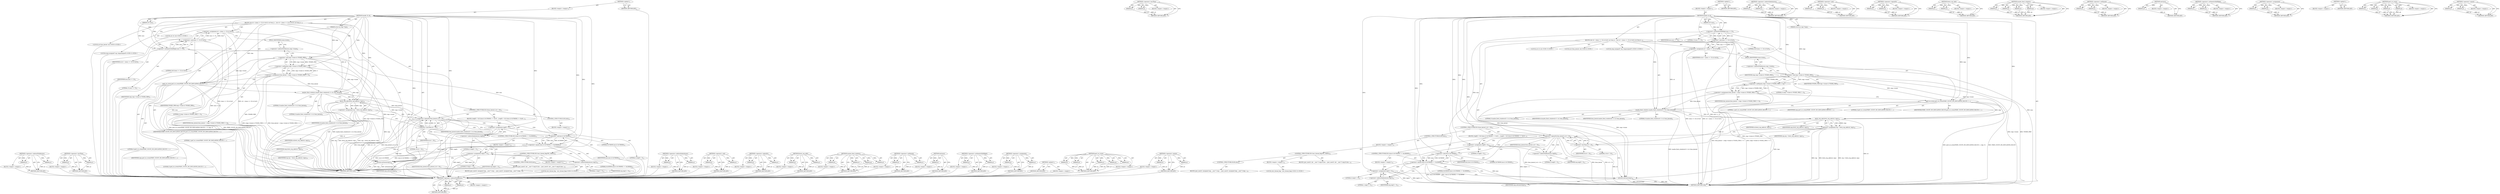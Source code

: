 digraph "&lt;operator&gt;.equals" {
vulnerable_126 [label=<(METHOD,&lt;operator&gt;.indirectFieldAccess)>];
vulnerable_127 [label=<(PARAM,p1)>];
vulnerable_128 [label=<(PARAM,p2)>];
vulnerable_129 [label=<(BLOCK,&lt;empty&gt;,&lt;empty&gt;)>];
vulnerable_130 [label=<(METHOD_RETURN,ANY)>];
vulnerable_156 [label=<(METHOD,&lt;operator&gt;.lessThan)>];
vulnerable_157 [label=<(PARAM,p1)>];
vulnerable_158 [label=<(PARAM,p2)>];
vulnerable_159 [label=<(BLOCK,&lt;empty&gt;,&lt;empty&gt;)>];
vulnerable_160 [label=<(METHOD_RETURN,ANY)>];
vulnerable_6 [label=<(METHOD,&lt;global&gt;)<SUB>1</SUB>>];
vulnerable_7 [label=<(BLOCK,&lt;empty&gt;,&lt;empty&gt;)<SUB>1</SUB>>];
vulnerable_8 [label=<(METHOD,handle_ld_nf)<SUB>1</SUB>>];
vulnerable_9 [label=<(PARAM,u32 insn)<SUB>1</SUB>>];
vulnerable_10 [label=<(PARAM,struct pt_regs *regs)<SUB>1</SUB>>];
vulnerable_11 [label=<(BLOCK,{
	int rd = ((insn &gt;&gt; 25) &amp; 0x1f);
 	int from_k...,{
	int rd = ((insn &gt;&gt; 25) &amp; 0x1f);
 	int from_k...)<SUB>2</SUB>>];
vulnerable_12 [label="<(LOCAL,int rd: int)<SUB>3</SUB>>"];
vulnerable_13 [label=<(&lt;operator&gt;.assignment,rd = ((insn &gt;&gt; 25) &amp; 0x1f))<SUB>3</SUB>>];
vulnerable_14 [label=<(IDENTIFIER,rd,rd = ((insn &gt;&gt; 25) &amp; 0x1f))<SUB>3</SUB>>];
vulnerable_15 [label=<(&lt;operator&gt;.and,(insn &gt;&gt; 25) &amp; 0x1f)<SUB>3</SUB>>];
vulnerable_16 [label=<(&lt;operator&gt;.arithmeticShiftRight,insn &gt;&gt; 25)<SUB>3</SUB>>];
vulnerable_17 [label=<(IDENTIFIER,insn,insn &gt;&gt; 25)<SUB>3</SUB>>];
vulnerable_18 [label=<(LITERAL,25,insn &gt;&gt; 25)<SUB>3</SUB>>];
vulnerable_19 [label=<(LITERAL,0x1f,(insn &gt;&gt; 25) &amp; 0x1f)<SUB>3</SUB>>];
vulnerable_20 [label="<(LOCAL,int from_kernel: int)<SUB>4</SUB>>"];
vulnerable_21 [label=<(&lt;operator&gt;.assignment,from_kernel = (regs-&gt;tstate &amp; TSTATE_PRIV) != 0)<SUB>4</SUB>>];
vulnerable_22 [label=<(IDENTIFIER,from_kernel,from_kernel = (regs-&gt;tstate &amp; TSTATE_PRIV) != 0)<SUB>4</SUB>>];
vulnerable_23 [label=<(&lt;operator&gt;.notEquals,(regs-&gt;tstate &amp; TSTATE_PRIV) != 0)<SUB>4</SUB>>];
vulnerable_24 [label=<(&lt;operator&gt;.and,regs-&gt;tstate &amp; TSTATE_PRIV)<SUB>4</SUB>>];
vulnerable_25 [label=<(&lt;operator&gt;.indirectFieldAccess,regs-&gt;tstate)<SUB>4</SUB>>];
vulnerable_26 [label=<(IDENTIFIER,regs,regs-&gt;tstate &amp; TSTATE_PRIV)<SUB>4</SUB>>];
vulnerable_27 [label=<(FIELD_IDENTIFIER,tstate,tstate)<SUB>4</SUB>>];
vulnerable_28 [label=<(IDENTIFIER,TSTATE_PRIV,regs-&gt;tstate &amp; TSTATE_PRIV)<SUB>4</SUB>>];
vulnerable_29 [label=<(LITERAL,0,(regs-&gt;tstate &amp; TSTATE_PRIV) != 0)<SUB>4</SUB>>];
vulnerable_30 [label="<(LOCAL,long unsigned* reg: longunsigned*)<SUB>5</SUB>>"];
vulnerable_31 [label=<(perf_sw_event,perf_sw_event(PERF_COUNT_SW_EMULATION_FAULTS, 1...)<SUB>7</SUB>>];
vulnerable_32 [label=<(IDENTIFIER,PERF_COUNT_SW_EMULATION_FAULTS,perf_sw_event(PERF_COUNT_SW_EMULATION_FAULTS, 1...)<SUB>7</SUB>>];
vulnerable_33 [label=<(LITERAL,1,perf_sw_event(PERF_COUNT_SW_EMULATION_FAULTS, 1...)<SUB>7</SUB>>];
vulnerable_34 [label=<(LITERAL,0,perf_sw_event(PERF_COUNT_SW_EMULATION_FAULTS, 1...)<SUB>7</SUB>>];
vulnerable_35 [label=<(IDENTIFIER,regs,perf_sw_event(PERF_COUNT_SW_EMULATION_FAULTS, 1...)<SUB>7</SUB>>];
vulnerable_36 [label=<(LITERAL,0,perf_sw_event(PERF_COUNT_SW_EMULATION_FAULTS, 1...)<SUB>7</SUB>>];
vulnerable_37 [label=<(maybe_flush_windows,maybe_flush_windows(0, 0, rd, from_kernel))<SUB>9</SUB>>];
vulnerable_38 [label=<(LITERAL,0,maybe_flush_windows(0, 0, rd, from_kernel))<SUB>9</SUB>>];
vulnerable_39 [label=<(LITERAL,0,maybe_flush_windows(0, 0, rd, from_kernel))<SUB>9</SUB>>];
vulnerable_40 [label=<(IDENTIFIER,rd,maybe_flush_windows(0, 0, rd, from_kernel))<SUB>9</SUB>>];
vulnerable_41 [label=<(IDENTIFIER,from_kernel,maybe_flush_windows(0, 0, rd, from_kernel))<SUB>9</SUB>>];
vulnerable_42 [label=<(&lt;operator&gt;.assignment,reg = fetch_reg_addr(rd, regs))<SUB>10</SUB>>];
vulnerable_43 [label=<(IDENTIFIER,reg,reg = fetch_reg_addr(rd, regs))<SUB>10</SUB>>];
vulnerable_44 [label=<(fetch_reg_addr,fetch_reg_addr(rd, regs))<SUB>10</SUB>>];
vulnerable_45 [label=<(IDENTIFIER,rd,fetch_reg_addr(rd, regs))<SUB>10</SUB>>];
vulnerable_46 [label=<(IDENTIFIER,regs,fetch_reg_addr(rd, regs))<SUB>10</SUB>>];
vulnerable_47 [label=<(CONTROL_STRUCTURE,IF,if (from_kernel || rd &lt; 16))<SUB>11</SUB>>];
vulnerable_48 [label=<(&lt;operator&gt;.logicalOr,from_kernel || rd &lt; 16)<SUB>11</SUB>>];
vulnerable_49 [label=<(IDENTIFIER,from_kernel,from_kernel || rd &lt; 16)<SUB>11</SUB>>];
vulnerable_50 [label=<(&lt;operator&gt;.lessThan,rd &lt; 16)<SUB>11</SUB>>];
vulnerable_51 [label=<(IDENTIFIER,rd,rd &lt; 16)<SUB>11</SUB>>];
vulnerable_52 [label=<(LITERAL,16,rd &lt; 16)<SUB>11</SUB>>];
vulnerable_53 [label=<(BLOCK,{
		reg[0] = 0;
		if ((insn &amp; 0x780000) == 0x18...,{
		reg[0] = 0;
		if ((insn &amp; 0x780000) == 0x18...)<SUB>11</SUB>>];
vulnerable_54 [label=<(&lt;operator&gt;.assignment,reg[0] = 0)<SUB>12</SUB>>];
vulnerable_55 [label=<(&lt;operator&gt;.indirectIndexAccess,reg[0])<SUB>12</SUB>>];
vulnerable_56 [label=<(IDENTIFIER,reg,reg[0] = 0)<SUB>12</SUB>>];
vulnerable_57 [label=<(LITERAL,0,reg[0] = 0)<SUB>12</SUB>>];
vulnerable_58 [label=<(LITERAL,0,reg[0] = 0)<SUB>12</SUB>>];
vulnerable_59 [label=<(CONTROL_STRUCTURE,IF,if ((insn &amp; 0x780000) == 0x180000))<SUB>13</SUB>>];
vulnerable_60 [label=<(&lt;operator&gt;.equals,(insn &amp; 0x780000) == 0x180000)<SUB>13</SUB>>];
vulnerable_61 [label=<(&lt;operator&gt;.and,insn &amp; 0x780000)<SUB>13</SUB>>];
vulnerable_62 [label=<(IDENTIFIER,insn,insn &amp; 0x780000)<SUB>13</SUB>>];
vulnerable_63 [label=<(LITERAL,0x780000,insn &amp; 0x780000)<SUB>13</SUB>>];
vulnerable_64 [label=<(LITERAL,0x180000,(insn &amp; 0x780000) == 0x180000)<SUB>13</SUB>>];
vulnerable_65 [label=<(BLOCK,&lt;empty&gt;,&lt;empty&gt;)<SUB>14</SUB>>];
vulnerable_66 [label=<(&lt;operator&gt;.assignment,reg[1] = 0)<SUB>14</SUB>>];
vulnerable_67 [label=<(&lt;operator&gt;.indirectIndexAccess,reg[1])<SUB>14</SUB>>];
vulnerable_68 [label=<(IDENTIFIER,reg,reg[1] = 0)<SUB>14</SUB>>];
vulnerable_69 [label=<(LITERAL,1,reg[1] = 0)<SUB>14</SUB>>];
vulnerable_70 [label=<(LITERAL,0,reg[1] = 0)<SUB>14</SUB>>];
vulnerable_71 [label=<(CONTROL_STRUCTURE,ELSE,else)<SUB>15</SUB>>];
vulnerable_72 [label=<(BLOCK,&lt;empty&gt;,&lt;empty&gt;)<SUB>15</SUB>>];
vulnerable_73 [label=<(CONTROL_STRUCTURE,IF,if (test_thread_flag(TIF_32BIT)))<SUB>15</SUB>>];
vulnerable_74 [label=<(BLOCK,&lt;empty&gt;,&lt;empty&gt;)<SUB>15</SUB>>];
vulnerable_75 [label="<(LOCAL,test_thread_flag : test_thread_flag)<SUB>15</SUB>>"];
vulnerable_76 [label=<(BLOCK,{
		put_user(0, (int __user *) reg);
		if ((ins...,{
		put_user(0, (int __user *) reg);
		if ((ins...)<SUB>15</SUB>>];
vulnerable_77 [label=<(CONTROL_STRUCTURE,ELSE,else)<SUB>19</SUB>>];
vulnerable_78 [label=<(BLOCK,{
		put_user(0, (unsigned long __user *) reg);
...,{
		put_user(0, (unsigned long __user *) reg);
...)<SUB>19</SUB>>];
vulnerable_79 [label=<(advance,advance(regs))<SUB>24</SUB>>];
vulnerable_80 [label=<(IDENTIFIER,regs,advance(regs))<SUB>24</SUB>>];
vulnerable_81 [label=<(METHOD_RETURN,void)<SUB>1</SUB>>];
vulnerable_83 [label=<(METHOD_RETURN,ANY)<SUB>1</SUB>>];
vulnerable_161 [label=<(METHOD,&lt;operator&gt;.indirectIndexAccess)>];
vulnerable_162 [label=<(PARAM,p1)>];
vulnerable_163 [label=<(PARAM,p2)>];
vulnerable_164 [label=<(BLOCK,&lt;empty&gt;,&lt;empty&gt;)>];
vulnerable_165 [label=<(METHOD_RETURN,ANY)>];
vulnerable_111 [label=<(METHOD,&lt;operator&gt;.and)>];
vulnerable_112 [label=<(PARAM,p1)>];
vulnerable_113 [label=<(PARAM,p2)>];
vulnerable_114 [label=<(BLOCK,&lt;empty&gt;,&lt;empty&gt;)>];
vulnerable_115 [label=<(METHOD_RETURN,ANY)>];
vulnerable_151 [label=<(METHOD,&lt;operator&gt;.logicalOr)>];
vulnerable_152 [label=<(PARAM,p1)>];
vulnerable_153 [label=<(PARAM,p2)>];
vulnerable_154 [label=<(BLOCK,&lt;empty&gt;,&lt;empty&gt;)>];
vulnerable_155 [label=<(METHOD_RETURN,ANY)>];
vulnerable_146 [label=<(METHOD,fetch_reg_addr)>];
vulnerable_147 [label=<(PARAM,p1)>];
vulnerable_148 [label=<(PARAM,p2)>];
vulnerable_149 [label=<(BLOCK,&lt;empty&gt;,&lt;empty&gt;)>];
vulnerable_150 [label=<(METHOD_RETURN,ANY)>];
vulnerable_139 [label=<(METHOD,maybe_flush_windows)>];
vulnerable_140 [label=<(PARAM,p1)>];
vulnerable_141 [label=<(PARAM,p2)>];
vulnerable_142 [label=<(PARAM,p3)>];
vulnerable_143 [label=<(PARAM,p4)>];
vulnerable_144 [label=<(BLOCK,&lt;empty&gt;,&lt;empty&gt;)>];
vulnerable_145 [label=<(METHOD_RETURN,ANY)>];
vulnerable_121 [label=<(METHOD,&lt;operator&gt;.notEquals)>];
vulnerable_122 [label=<(PARAM,p1)>];
vulnerable_123 [label=<(PARAM,p2)>];
vulnerable_124 [label=<(BLOCK,&lt;empty&gt;,&lt;empty&gt;)>];
vulnerable_125 [label=<(METHOD_RETURN,ANY)>];
vulnerable_171 [label=<(METHOD,advance)>];
vulnerable_172 [label=<(PARAM,p1)>];
vulnerable_173 [label=<(BLOCK,&lt;empty&gt;,&lt;empty&gt;)>];
vulnerable_174 [label=<(METHOD_RETURN,ANY)>];
vulnerable_116 [label=<(METHOD,&lt;operator&gt;.arithmeticShiftRight)>];
vulnerable_117 [label=<(PARAM,p1)>];
vulnerable_118 [label=<(PARAM,p2)>];
vulnerable_119 [label=<(BLOCK,&lt;empty&gt;,&lt;empty&gt;)>];
vulnerable_120 [label=<(METHOD_RETURN,ANY)>];
vulnerable_106 [label=<(METHOD,&lt;operator&gt;.assignment)>];
vulnerable_107 [label=<(PARAM,p1)>];
vulnerable_108 [label=<(PARAM,p2)>];
vulnerable_109 [label=<(BLOCK,&lt;empty&gt;,&lt;empty&gt;)>];
vulnerable_110 [label=<(METHOD_RETURN,ANY)>];
vulnerable_100 [label=<(METHOD,&lt;global&gt;)<SUB>1</SUB>>];
vulnerable_101 [label=<(BLOCK,&lt;empty&gt;,&lt;empty&gt;)>];
vulnerable_102 [label=<(METHOD_RETURN,ANY)>];
vulnerable_131 [label=<(METHOD,perf_sw_event)>];
vulnerable_132 [label=<(PARAM,p1)>];
vulnerable_133 [label=<(PARAM,p2)>];
vulnerable_134 [label=<(PARAM,p3)>];
vulnerable_135 [label=<(PARAM,p4)>];
vulnerable_136 [label=<(PARAM,p5)>];
vulnerable_137 [label=<(BLOCK,&lt;empty&gt;,&lt;empty&gt;)>];
vulnerable_138 [label=<(METHOD_RETURN,ANY)>];
vulnerable_166 [label=<(METHOD,&lt;operator&gt;.equals)>];
vulnerable_167 [label=<(PARAM,p1)>];
vulnerable_168 [label=<(PARAM,p2)>];
vulnerable_169 [label=<(BLOCK,&lt;empty&gt;,&lt;empty&gt;)>];
vulnerable_170 [label=<(METHOD_RETURN,ANY)>];
fixed_125 [label=<(METHOD,&lt;operator&gt;.indirectFieldAccess)>];
fixed_126 [label=<(PARAM,p1)>];
fixed_127 [label=<(PARAM,p2)>];
fixed_128 [label=<(BLOCK,&lt;empty&gt;,&lt;empty&gt;)>];
fixed_129 [label=<(METHOD_RETURN,ANY)>];
fixed_154 [label=<(METHOD,&lt;operator&gt;.lessThan)>];
fixed_155 [label=<(PARAM,p1)>];
fixed_156 [label=<(PARAM,p2)>];
fixed_157 [label=<(BLOCK,&lt;empty&gt;,&lt;empty&gt;)>];
fixed_158 [label=<(METHOD_RETURN,ANY)>];
fixed_6 [label=<(METHOD,&lt;global&gt;)<SUB>1</SUB>>];
fixed_7 [label=<(BLOCK,&lt;empty&gt;,&lt;empty&gt;)<SUB>1</SUB>>];
fixed_8 [label=<(METHOD,handle_ld_nf)<SUB>1</SUB>>];
fixed_9 [label=<(PARAM,u32 insn)<SUB>1</SUB>>];
fixed_10 [label=<(PARAM,struct pt_regs *regs)<SUB>1</SUB>>];
fixed_11 [label=<(BLOCK,{
	int rd = ((insn &gt;&gt; 25) &amp; 0x1f);
 	int from_k...,{
	int rd = ((insn &gt;&gt; 25) &amp; 0x1f);
 	int from_k...)<SUB>2</SUB>>];
fixed_12 [label="<(LOCAL,int rd: int)<SUB>3</SUB>>"];
fixed_13 [label=<(&lt;operator&gt;.assignment,rd = ((insn &gt;&gt; 25) &amp; 0x1f))<SUB>3</SUB>>];
fixed_14 [label=<(IDENTIFIER,rd,rd = ((insn &gt;&gt; 25) &amp; 0x1f))<SUB>3</SUB>>];
fixed_15 [label=<(&lt;operator&gt;.and,(insn &gt;&gt; 25) &amp; 0x1f)<SUB>3</SUB>>];
fixed_16 [label=<(&lt;operator&gt;.arithmeticShiftRight,insn &gt;&gt; 25)<SUB>3</SUB>>];
fixed_17 [label=<(IDENTIFIER,insn,insn &gt;&gt; 25)<SUB>3</SUB>>];
fixed_18 [label=<(LITERAL,25,insn &gt;&gt; 25)<SUB>3</SUB>>];
fixed_19 [label=<(LITERAL,0x1f,(insn &gt;&gt; 25) &amp; 0x1f)<SUB>3</SUB>>];
fixed_20 [label="<(LOCAL,int from_kernel: int)<SUB>4</SUB>>"];
fixed_21 [label=<(&lt;operator&gt;.assignment,from_kernel = (regs-&gt;tstate &amp; TSTATE_PRIV) != 0)<SUB>4</SUB>>];
fixed_22 [label=<(IDENTIFIER,from_kernel,from_kernel = (regs-&gt;tstate &amp; TSTATE_PRIV) != 0)<SUB>4</SUB>>];
fixed_23 [label=<(&lt;operator&gt;.notEquals,(regs-&gt;tstate &amp; TSTATE_PRIV) != 0)<SUB>4</SUB>>];
fixed_24 [label=<(&lt;operator&gt;.and,regs-&gt;tstate &amp; TSTATE_PRIV)<SUB>4</SUB>>];
fixed_25 [label=<(&lt;operator&gt;.indirectFieldAccess,regs-&gt;tstate)<SUB>4</SUB>>];
fixed_26 [label=<(IDENTIFIER,regs,regs-&gt;tstate &amp; TSTATE_PRIV)<SUB>4</SUB>>];
fixed_27 [label=<(FIELD_IDENTIFIER,tstate,tstate)<SUB>4</SUB>>];
fixed_28 [label=<(IDENTIFIER,TSTATE_PRIV,regs-&gt;tstate &amp; TSTATE_PRIV)<SUB>4</SUB>>];
fixed_29 [label=<(LITERAL,0,(regs-&gt;tstate &amp; TSTATE_PRIV) != 0)<SUB>4</SUB>>];
fixed_30 [label="<(LOCAL,long unsigned* reg: longunsigned*)<SUB>5</SUB>>"];
fixed_31 [label=<(perf_sw_event,perf_sw_event(PERF_COUNT_SW_EMULATION_FAULTS, 1...)<SUB>7</SUB>>];
fixed_32 [label=<(IDENTIFIER,PERF_COUNT_SW_EMULATION_FAULTS,perf_sw_event(PERF_COUNT_SW_EMULATION_FAULTS, 1...)<SUB>7</SUB>>];
fixed_33 [label=<(LITERAL,1,perf_sw_event(PERF_COUNT_SW_EMULATION_FAULTS, 1...)<SUB>7</SUB>>];
fixed_34 [label=<(IDENTIFIER,regs,perf_sw_event(PERF_COUNT_SW_EMULATION_FAULTS, 1...)<SUB>7</SUB>>];
fixed_35 [label=<(LITERAL,0,perf_sw_event(PERF_COUNT_SW_EMULATION_FAULTS, 1...)<SUB>7</SUB>>];
fixed_36 [label=<(maybe_flush_windows,maybe_flush_windows(0, 0, rd, from_kernel))<SUB>9</SUB>>];
fixed_37 [label=<(LITERAL,0,maybe_flush_windows(0, 0, rd, from_kernel))<SUB>9</SUB>>];
fixed_38 [label=<(LITERAL,0,maybe_flush_windows(0, 0, rd, from_kernel))<SUB>9</SUB>>];
fixed_39 [label=<(IDENTIFIER,rd,maybe_flush_windows(0, 0, rd, from_kernel))<SUB>9</SUB>>];
fixed_40 [label=<(IDENTIFIER,from_kernel,maybe_flush_windows(0, 0, rd, from_kernel))<SUB>9</SUB>>];
fixed_41 [label=<(&lt;operator&gt;.assignment,reg = fetch_reg_addr(rd, regs))<SUB>10</SUB>>];
fixed_42 [label=<(IDENTIFIER,reg,reg = fetch_reg_addr(rd, regs))<SUB>10</SUB>>];
fixed_43 [label=<(fetch_reg_addr,fetch_reg_addr(rd, regs))<SUB>10</SUB>>];
fixed_44 [label=<(IDENTIFIER,rd,fetch_reg_addr(rd, regs))<SUB>10</SUB>>];
fixed_45 [label=<(IDENTIFIER,regs,fetch_reg_addr(rd, regs))<SUB>10</SUB>>];
fixed_46 [label=<(CONTROL_STRUCTURE,IF,if (from_kernel || rd &lt; 16))<SUB>11</SUB>>];
fixed_47 [label=<(&lt;operator&gt;.logicalOr,from_kernel || rd &lt; 16)<SUB>11</SUB>>];
fixed_48 [label=<(IDENTIFIER,from_kernel,from_kernel || rd &lt; 16)<SUB>11</SUB>>];
fixed_49 [label=<(&lt;operator&gt;.lessThan,rd &lt; 16)<SUB>11</SUB>>];
fixed_50 [label=<(IDENTIFIER,rd,rd &lt; 16)<SUB>11</SUB>>];
fixed_51 [label=<(LITERAL,16,rd &lt; 16)<SUB>11</SUB>>];
fixed_52 [label=<(BLOCK,{
		reg[0] = 0;
		if ((insn &amp; 0x780000) == 0x18...,{
		reg[0] = 0;
		if ((insn &amp; 0x780000) == 0x18...)<SUB>11</SUB>>];
fixed_53 [label=<(&lt;operator&gt;.assignment,reg[0] = 0)<SUB>12</SUB>>];
fixed_54 [label=<(&lt;operator&gt;.indirectIndexAccess,reg[0])<SUB>12</SUB>>];
fixed_55 [label=<(IDENTIFIER,reg,reg[0] = 0)<SUB>12</SUB>>];
fixed_56 [label=<(LITERAL,0,reg[0] = 0)<SUB>12</SUB>>];
fixed_57 [label=<(LITERAL,0,reg[0] = 0)<SUB>12</SUB>>];
fixed_58 [label=<(CONTROL_STRUCTURE,IF,if ((insn &amp; 0x780000) == 0x180000))<SUB>13</SUB>>];
fixed_59 [label=<(&lt;operator&gt;.equals,(insn &amp; 0x780000) == 0x180000)<SUB>13</SUB>>];
fixed_60 [label=<(&lt;operator&gt;.and,insn &amp; 0x780000)<SUB>13</SUB>>];
fixed_61 [label=<(IDENTIFIER,insn,insn &amp; 0x780000)<SUB>13</SUB>>];
fixed_62 [label=<(LITERAL,0x780000,insn &amp; 0x780000)<SUB>13</SUB>>];
fixed_63 [label=<(LITERAL,0x180000,(insn &amp; 0x780000) == 0x180000)<SUB>13</SUB>>];
fixed_64 [label=<(BLOCK,&lt;empty&gt;,&lt;empty&gt;)<SUB>14</SUB>>];
fixed_65 [label=<(&lt;operator&gt;.assignment,reg[1] = 0)<SUB>14</SUB>>];
fixed_66 [label=<(&lt;operator&gt;.indirectIndexAccess,reg[1])<SUB>14</SUB>>];
fixed_67 [label=<(IDENTIFIER,reg,reg[1] = 0)<SUB>14</SUB>>];
fixed_68 [label=<(LITERAL,1,reg[1] = 0)<SUB>14</SUB>>];
fixed_69 [label=<(LITERAL,0,reg[1] = 0)<SUB>14</SUB>>];
fixed_70 [label=<(CONTROL_STRUCTURE,ELSE,else)<SUB>15</SUB>>];
fixed_71 [label=<(BLOCK,&lt;empty&gt;,&lt;empty&gt;)<SUB>15</SUB>>];
fixed_72 [label=<(CONTROL_STRUCTURE,IF,if (test_thread_flag(TIF_32BIT)))<SUB>15</SUB>>];
fixed_73 [label=<(BLOCK,&lt;empty&gt;,&lt;empty&gt;)<SUB>15</SUB>>];
fixed_74 [label="<(LOCAL,test_thread_flag : test_thread_flag)<SUB>15</SUB>>"];
fixed_75 [label=<(BLOCK,{
		put_user(0, (int __user *) reg);
		if ((ins...,{
		put_user(0, (int __user *) reg);
		if ((ins...)<SUB>15</SUB>>];
fixed_76 [label=<(CONTROL_STRUCTURE,ELSE,else)<SUB>19</SUB>>];
fixed_77 [label=<(BLOCK,{
		put_user(0, (unsigned long __user *) reg);
...,{
		put_user(0, (unsigned long __user *) reg);
...)<SUB>19</SUB>>];
fixed_78 [label=<(advance,advance(regs))<SUB>24</SUB>>];
fixed_79 [label=<(IDENTIFIER,regs,advance(regs))<SUB>24</SUB>>];
fixed_80 [label=<(METHOD_RETURN,void)<SUB>1</SUB>>];
fixed_82 [label=<(METHOD_RETURN,ANY)<SUB>1</SUB>>];
fixed_159 [label=<(METHOD,&lt;operator&gt;.indirectIndexAccess)>];
fixed_160 [label=<(PARAM,p1)>];
fixed_161 [label=<(PARAM,p2)>];
fixed_162 [label=<(BLOCK,&lt;empty&gt;,&lt;empty&gt;)>];
fixed_163 [label=<(METHOD_RETURN,ANY)>];
fixed_110 [label=<(METHOD,&lt;operator&gt;.and)>];
fixed_111 [label=<(PARAM,p1)>];
fixed_112 [label=<(PARAM,p2)>];
fixed_113 [label=<(BLOCK,&lt;empty&gt;,&lt;empty&gt;)>];
fixed_114 [label=<(METHOD_RETURN,ANY)>];
fixed_149 [label=<(METHOD,&lt;operator&gt;.logicalOr)>];
fixed_150 [label=<(PARAM,p1)>];
fixed_151 [label=<(PARAM,p2)>];
fixed_152 [label=<(BLOCK,&lt;empty&gt;,&lt;empty&gt;)>];
fixed_153 [label=<(METHOD_RETURN,ANY)>];
fixed_144 [label=<(METHOD,fetch_reg_addr)>];
fixed_145 [label=<(PARAM,p1)>];
fixed_146 [label=<(PARAM,p2)>];
fixed_147 [label=<(BLOCK,&lt;empty&gt;,&lt;empty&gt;)>];
fixed_148 [label=<(METHOD_RETURN,ANY)>];
fixed_137 [label=<(METHOD,maybe_flush_windows)>];
fixed_138 [label=<(PARAM,p1)>];
fixed_139 [label=<(PARAM,p2)>];
fixed_140 [label=<(PARAM,p3)>];
fixed_141 [label=<(PARAM,p4)>];
fixed_142 [label=<(BLOCK,&lt;empty&gt;,&lt;empty&gt;)>];
fixed_143 [label=<(METHOD_RETURN,ANY)>];
fixed_120 [label=<(METHOD,&lt;operator&gt;.notEquals)>];
fixed_121 [label=<(PARAM,p1)>];
fixed_122 [label=<(PARAM,p2)>];
fixed_123 [label=<(BLOCK,&lt;empty&gt;,&lt;empty&gt;)>];
fixed_124 [label=<(METHOD_RETURN,ANY)>];
fixed_169 [label=<(METHOD,advance)>];
fixed_170 [label=<(PARAM,p1)>];
fixed_171 [label=<(BLOCK,&lt;empty&gt;,&lt;empty&gt;)>];
fixed_172 [label=<(METHOD_RETURN,ANY)>];
fixed_115 [label=<(METHOD,&lt;operator&gt;.arithmeticShiftRight)>];
fixed_116 [label=<(PARAM,p1)>];
fixed_117 [label=<(PARAM,p2)>];
fixed_118 [label=<(BLOCK,&lt;empty&gt;,&lt;empty&gt;)>];
fixed_119 [label=<(METHOD_RETURN,ANY)>];
fixed_105 [label=<(METHOD,&lt;operator&gt;.assignment)>];
fixed_106 [label=<(PARAM,p1)>];
fixed_107 [label=<(PARAM,p2)>];
fixed_108 [label=<(BLOCK,&lt;empty&gt;,&lt;empty&gt;)>];
fixed_109 [label=<(METHOD_RETURN,ANY)>];
fixed_99 [label=<(METHOD,&lt;global&gt;)<SUB>1</SUB>>];
fixed_100 [label=<(BLOCK,&lt;empty&gt;,&lt;empty&gt;)>];
fixed_101 [label=<(METHOD_RETURN,ANY)>];
fixed_130 [label=<(METHOD,perf_sw_event)>];
fixed_131 [label=<(PARAM,p1)>];
fixed_132 [label=<(PARAM,p2)>];
fixed_133 [label=<(PARAM,p3)>];
fixed_134 [label=<(PARAM,p4)>];
fixed_135 [label=<(BLOCK,&lt;empty&gt;,&lt;empty&gt;)>];
fixed_136 [label=<(METHOD_RETURN,ANY)>];
fixed_164 [label=<(METHOD,&lt;operator&gt;.equals)>];
fixed_165 [label=<(PARAM,p1)>];
fixed_166 [label=<(PARAM,p2)>];
fixed_167 [label=<(BLOCK,&lt;empty&gt;,&lt;empty&gt;)>];
fixed_168 [label=<(METHOD_RETURN,ANY)>];
vulnerable_126 -> vulnerable_127  [key=0, label="AST: "];
vulnerable_126 -> vulnerable_127  [key=1, label="DDG: "];
vulnerable_126 -> vulnerable_129  [key=0, label="AST: "];
vulnerable_126 -> vulnerable_128  [key=0, label="AST: "];
vulnerable_126 -> vulnerable_128  [key=1, label="DDG: "];
vulnerable_126 -> vulnerable_130  [key=0, label="AST: "];
vulnerable_126 -> vulnerable_130  [key=1, label="CFG: "];
vulnerable_127 -> vulnerable_130  [key=0, label="DDG: p1"];
vulnerable_128 -> vulnerable_130  [key=0, label="DDG: p2"];
vulnerable_129 -> fixed_125  [key=0];
vulnerable_130 -> fixed_125  [key=0];
vulnerable_156 -> vulnerable_157  [key=0, label="AST: "];
vulnerable_156 -> vulnerable_157  [key=1, label="DDG: "];
vulnerable_156 -> vulnerable_159  [key=0, label="AST: "];
vulnerable_156 -> vulnerable_158  [key=0, label="AST: "];
vulnerable_156 -> vulnerable_158  [key=1, label="DDG: "];
vulnerable_156 -> vulnerable_160  [key=0, label="AST: "];
vulnerable_156 -> vulnerable_160  [key=1, label="CFG: "];
vulnerable_157 -> vulnerable_160  [key=0, label="DDG: p1"];
vulnerable_158 -> vulnerable_160  [key=0, label="DDG: p2"];
vulnerable_159 -> fixed_125  [key=0];
vulnerable_160 -> fixed_125  [key=0];
vulnerable_6 -> vulnerable_7  [key=0, label="AST: "];
vulnerable_6 -> vulnerable_83  [key=0, label="AST: "];
vulnerable_6 -> vulnerable_83  [key=1, label="CFG: "];
vulnerable_7 -> vulnerable_8  [key=0, label="AST: "];
vulnerable_8 -> vulnerable_9  [key=0, label="AST: "];
vulnerable_8 -> vulnerable_9  [key=1, label="DDG: "];
vulnerable_8 -> vulnerable_10  [key=0, label="AST: "];
vulnerable_8 -> vulnerable_10  [key=1, label="DDG: "];
vulnerable_8 -> vulnerable_11  [key=0, label="AST: "];
vulnerable_8 -> vulnerable_81  [key=0, label="AST: "];
vulnerable_8 -> vulnerable_16  [key=0, label="CFG: "];
vulnerable_8 -> vulnerable_16  [key=1, label="DDG: "];
vulnerable_8 -> vulnerable_31  [key=0, label="DDG: "];
vulnerable_8 -> vulnerable_37  [key=0, label="DDG: "];
vulnerable_8 -> vulnerable_79  [key=0, label="DDG: "];
vulnerable_8 -> vulnerable_15  [key=0, label="DDG: "];
vulnerable_8 -> vulnerable_23  [key=0, label="DDG: "];
vulnerable_8 -> vulnerable_44  [key=0, label="DDG: "];
vulnerable_8 -> vulnerable_48  [key=0, label="DDG: "];
vulnerable_8 -> vulnerable_54  [key=0, label="DDG: "];
vulnerable_8 -> vulnerable_24  [key=0, label="DDG: "];
vulnerable_8 -> vulnerable_50  [key=0, label="DDG: "];
vulnerable_8 -> vulnerable_60  [key=0, label="DDG: "];
vulnerable_8 -> vulnerable_66  [key=0, label="DDG: "];
vulnerable_8 -> vulnerable_61  [key=0, label="DDG: "];
vulnerable_9 -> vulnerable_16  [key=0, label="DDG: insn"];
vulnerable_10 -> vulnerable_31  [key=0, label="DDG: regs"];
vulnerable_10 -> vulnerable_24  [key=0, label="DDG: regs"];
vulnerable_11 -> vulnerable_12  [key=0, label="AST: "];
vulnerable_11 -> vulnerable_13  [key=0, label="AST: "];
vulnerable_11 -> vulnerable_20  [key=0, label="AST: "];
vulnerable_11 -> vulnerable_21  [key=0, label="AST: "];
vulnerable_11 -> vulnerable_30  [key=0, label="AST: "];
vulnerable_11 -> vulnerable_31  [key=0, label="AST: "];
vulnerable_11 -> vulnerable_37  [key=0, label="AST: "];
vulnerable_11 -> vulnerable_42  [key=0, label="AST: "];
vulnerable_11 -> vulnerable_47  [key=0, label="AST: "];
vulnerable_11 -> vulnerable_79  [key=0, label="AST: "];
vulnerable_12 -> fixed_125  [key=0];
vulnerable_13 -> vulnerable_14  [key=0, label="AST: "];
vulnerable_13 -> vulnerable_15  [key=0, label="AST: "];
vulnerable_13 -> vulnerable_27  [key=0, label="CFG: "];
vulnerable_13 -> vulnerable_81  [key=0, label="DDG: (insn &gt;&gt; 25) &amp; 0x1f"];
vulnerable_13 -> vulnerable_81  [key=1, label="DDG: rd = ((insn &gt;&gt; 25) &amp; 0x1f)"];
vulnerable_13 -> vulnerable_37  [key=0, label="DDG: rd"];
vulnerable_14 -> fixed_125  [key=0];
vulnerable_15 -> vulnerable_16  [key=0, label="AST: "];
vulnerable_15 -> vulnerable_19  [key=0, label="AST: "];
vulnerable_15 -> vulnerable_13  [key=0, label="CFG: "];
vulnerable_15 -> vulnerable_13  [key=1, label="DDG: insn &gt;&gt; 25"];
vulnerable_15 -> vulnerable_13  [key=2, label="DDG: 0x1f"];
vulnerable_15 -> vulnerable_81  [key=0, label="DDG: insn &gt;&gt; 25"];
vulnerable_16 -> vulnerable_17  [key=0, label="AST: "];
vulnerable_16 -> vulnerable_18  [key=0, label="AST: "];
vulnerable_16 -> vulnerable_15  [key=0, label="CFG: "];
vulnerable_16 -> vulnerable_15  [key=1, label="DDG: insn"];
vulnerable_16 -> vulnerable_15  [key=2, label="DDG: 25"];
vulnerable_16 -> vulnerable_81  [key=0, label="DDG: insn"];
vulnerable_16 -> vulnerable_61  [key=0, label="DDG: insn"];
vulnerable_17 -> fixed_125  [key=0];
vulnerable_18 -> fixed_125  [key=0];
vulnerable_19 -> fixed_125  [key=0];
vulnerable_20 -> fixed_125  [key=0];
vulnerable_21 -> vulnerable_22  [key=0, label="AST: "];
vulnerable_21 -> vulnerable_23  [key=0, label="AST: "];
vulnerable_21 -> vulnerable_31  [key=0, label="CFG: "];
vulnerable_21 -> vulnerable_81  [key=0, label="DDG: (regs-&gt;tstate &amp; TSTATE_PRIV) != 0"];
vulnerable_21 -> vulnerable_81  [key=1, label="DDG: from_kernel = (regs-&gt;tstate &amp; TSTATE_PRIV) != 0"];
vulnerable_21 -> vulnerable_37  [key=0, label="DDG: from_kernel"];
vulnerable_22 -> fixed_125  [key=0];
vulnerable_23 -> vulnerable_24  [key=0, label="AST: "];
vulnerable_23 -> vulnerable_29  [key=0, label="AST: "];
vulnerable_23 -> vulnerable_21  [key=0, label="CFG: "];
vulnerable_23 -> vulnerable_21  [key=1, label="DDG: regs-&gt;tstate &amp; TSTATE_PRIV"];
vulnerable_23 -> vulnerable_21  [key=2, label="DDG: 0"];
vulnerable_23 -> vulnerable_81  [key=0, label="DDG: regs-&gt;tstate &amp; TSTATE_PRIV"];
vulnerable_24 -> vulnerable_25  [key=0, label="AST: "];
vulnerable_24 -> vulnerable_28  [key=0, label="AST: "];
vulnerable_24 -> vulnerable_23  [key=0, label="CFG: "];
vulnerable_24 -> vulnerable_23  [key=1, label="DDG: regs-&gt;tstate"];
vulnerable_24 -> vulnerable_23  [key=2, label="DDG: TSTATE_PRIV"];
vulnerable_24 -> vulnerable_81  [key=0, label="DDG: regs-&gt;tstate"];
vulnerable_24 -> vulnerable_81  [key=1, label="DDG: TSTATE_PRIV"];
vulnerable_24 -> vulnerable_31  [key=0, label="DDG: regs-&gt;tstate"];
vulnerable_24 -> vulnerable_79  [key=0, label="DDG: regs-&gt;tstate"];
vulnerable_24 -> vulnerable_44  [key=0, label="DDG: regs-&gt;tstate"];
vulnerable_25 -> vulnerable_26  [key=0, label="AST: "];
vulnerable_25 -> vulnerable_27  [key=0, label="AST: "];
vulnerable_25 -> vulnerable_24  [key=0, label="CFG: "];
vulnerable_26 -> fixed_125  [key=0];
vulnerable_27 -> vulnerable_25  [key=0, label="CFG: "];
vulnerable_28 -> fixed_125  [key=0];
vulnerable_29 -> fixed_125  [key=0];
vulnerable_30 -> fixed_125  [key=0];
vulnerable_31 -> vulnerable_32  [key=0, label="AST: "];
vulnerable_31 -> vulnerable_33  [key=0, label="AST: "];
vulnerable_31 -> vulnerable_34  [key=0, label="AST: "];
vulnerable_31 -> vulnerable_35  [key=0, label="AST: "];
vulnerable_31 -> vulnerable_36  [key=0, label="AST: "];
vulnerable_31 -> vulnerable_37  [key=0, label="CFG: "];
vulnerable_31 -> vulnerable_81  [key=0, label="DDG: perf_sw_event(PERF_COUNT_SW_EMULATION_FAULTS, 1, 0, regs, 0)"];
vulnerable_31 -> vulnerable_81  [key=1, label="DDG: PERF_COUNT_SW_EMULATION_FAULTS"];
vulnerable_31 -> vulnerable_44  [key=0, label="DDG: regs"];
vulnerable_32 -> fixed_125  [key=0];
vulnerable_33 -> fixed_125  [key=0];
vulnerable_34 -> fixed_125  [key=0];
vulnerable_35 -> fixed_125  [key=0];
vulnerable_36 -> fixed_125  [key=0];
vulnerable_37 -> vulnerable_38  [key=0, label="AST: "];
vulnerable_37 -> vulnerable_39  [key=0, label="AST: "];
vulnerable_37 -> vulnerable_40  [key=0, label="AST: "];
vulnerable_37 -> vulnerable_41  [key=0, label="AST: "];
vulnerable_37 -> vulnerable_44  [key=0, label="CFG: "];
vulnerable_37 -> vulnerable_44  [key=1, label="DDG: rd"];
vulnerable_37 -> vulnerable_81  [key=0, label="DDG: maybe_flush_windows(0, 0, rd, from_kernel)"];
vulnerable_37 -> vulnerable_48  [key=0, label="DDG: from_kernel"];
vulnerable_38 -> fixed_125  [key=0];
vulnerable_39 -> fixed_125  [key=0];
vulnerable_40 -> fixed_125  [key=0];
vulnerable_41 -> fixed_125  [key=0];
vulnerable_42 -> vulnerable_43  [key=0, label="AST: "];
vulnerable_42 -> vulnerable_44  [key=0, label="AST: "];
vulnerable_42 -> vulnerable_48  [key=0, label="CFG: "];
vulnerable_42 -> vulnerable_50  [key=0, label="CFG: "];
vulnerable_42 -> vulnerable_81  [key=0, label="DDG: reg"];
vulnerable_42 -> vulnerable_81  [key=1, label="DDG: fetch_reg_addr(rd, regs)"];
vulnerable_42 -> vulnerable_81  [key=2, label="DDG: reg = fetch_reg_addr(rd, regs)"];
vulnerable_43 -> fixed_125  [key=0];
vulnerable_44 -> vulnerable_45  [key=0, label="AST: "];
vulnerable_44 -> vulnerable_46  [key=0, label="AST: "];
vulnerable_44 -> vulnerable_42  [key=0, label="CFG: "];
vulnerable_44 -> vulnerable_42  [key=1, label="DDG: rd"];
vulnerable_44 -> vulnerable_42  [key=2, label="DDG: regs"];
vulnerable_44 -> vulnerable_81  [key=0, label="DDG: rd"];
vulnerable_44 -> vulnerable_79  [key=0, label="DDG: regs"];
vulnerable_44 -> vulnerable_50  [key=0, label="DDG: rd"];
vulnerable_45 -> fixed_125  [key=0];
vulnerable_46 -> fixed_125  [key=0];
vulnerable_47 -> vulnerable_48  [key=0, label="AST: "];
vulnerable_47 -> vulnerable_53  [key=0, label="AST: "];
vulnerable_47 -> vulnerable_71  [key=0, label="AST: "];
vulnerable_48 -> vulnerable_49  [key=0, label="AST: "];
vulnerable_48 -> vulnerable_50  [key=0, label="AST: "];
vulnerable_48 -> vulnerable_55  [key=0, label="CFG: "];
vulnerable_48 -> vulnerable_55  [key=1, label="CDG: "];
vulnerable_48 -> vulnerable_79  [key=0, label="CFG: "];
vulnerable_48 -> vulnerable_81  [key=0, label="DDG: from_kernel"];
vulnerable_48 -> vulnerable_81  [key=1, label="DDG: rd &lt; 16"];
vulnerable_48 -> vulnerable_81  [key=2, label="DDG: from_kernel || rd &lt; 16"];
vulnerable_48 -> vulnerable_60  [key=0, label="CDG: "];
vulnerable_48 -> vulnerable_61  [key=0, label="CDG: "];
vulnerable_48 -> vulnerable_54  [key=0, label="CDG: "];
vulnerable_49 -> fixed_125  [key=0];
vulnerable_50 -> vulnerable_51  [key=0, label="AST: "];
vulnerable_50 -> vulnerable_52  [key=0, label="AST: "];
vulnerable_50 -> vulnerable_48  [key=0, label="CFG: "];
vulnerable_50 -> vulnerable_48  [key=1, label="DDG: rd"];
vulnerable_50 -> vulnerable_48  [key=2, label="DDG: 16"];
vulnerable_50 -> vulnerable_81  [key=0, label="DDG: rd"];
vulnerable_51 -> fixed_125  [key=0];
vulnerable_52 -> fixed_125  [key=0];
vulnerable_53 -> vulnerable_54  [key=0, label="AST: "];
vulnerable_53 -> vulnerable_59  [key=0, label="AST: "];
vulnerable_54 -> vulnerable_55  [key=0, label="AST: "];
vulnerable_54 -> vulnerable_58  [key=0, label="AST: "];
vulnerable_54 -> vulnerable_61  [key=0, label="CFG: "];
vulnerable_54 -> vulnerable_81  [key=0, label="DDG: reg[0]"];
vulnerable_54 -> vulnerable_81  [key=1, label="DDG: reg[0] = 0"];
vulnerable_55 -> vulnerable_56  [key=0, label="AST: "];
vulnerable_55 -> vulnerable_57  [key=0, label="AST: "];
vulnerable_55 -> vulnerable_54  [key=0, label="CFG: "];
vulnerable_56 -> fixed_125  [key=0];
vulnerable_57 -> fixed_125  [key=0];
vulnerable_58 -> fixed_125  [key=0];
vulnerable_59 -> vulnerable_60  [key=0, label="AST: "];
vulnerable_59 -> vulnerable_65  [key=0, label="AST: "];
vulnerable_60 -> vulnerable_61  [key=0, label="AST: "];
vulnerable_60 -> vulnerable_64  [key=0, label="AST: "];
vulnerable_60 -> vulnerable_67  [key=0, label="CFG: "];
vulnerable_60 -> vulnerable_67  [key=1, label="CDG: "];
vulnerable_60 -> vulnerable_79  [key=0, label="CFG: "];
vulnerable_60 -> vulnerable_81  [key=0, label="DDG: insn &amp; 0x780000"];
vulnerable_60 -> vulnerable_81  [key=1, label="DDG: (insn &amp; 0x780000) == 0x180000"];
vulnerable_60 -> vulnerable_66  [key=0, label="CDG: "];
vulnerable_61 -> vulnerable_62  [key=0, label="AST: "];
vulnerable_61 -> vulnerable_63  [key=0, label="AST: "];
vulnerable_61 -> vulnerable_60  [key=0, label="CFG: "];
vulnerable_61 -> vulnerable_60  [key=1, label="DDG: insn"];
vulnerable_61 -> vulnerable_60  [key=2, label="DDG: 0x780000"];
vulnerable_61 -> vulnerable_81  [key=0, label="DDG: insn"];
vulnerable_62 -> fixed_125  [key=0];
vulnerable_63 -> fixed_125  [key=0];
vulnerable_64 -> fixed_125  [key=0];
vulnerable_65 -> vulnerable_66  [key=0, label="AST: "];
vulnerable_66 -> vulnerable_67  [key=0, label="AST: "];
vulnerable_66 -> vulnerable_70  [key=0, label="AST: "];
vulnerable_66 -> vulnerable_79  [key=0, label="CFG: "];
vulnerable_66 -> vulnerable_81  [key=0, label="DDG: reg[1]"];
vulnerable_66 -> vulnerable_81  [key=1, label="DDG: reg[1] = 0"];
vulnerable_67 -> vulnerable_68  [key=0, label="AST: "];
vulnerable_67 -> vulnerable_69  [key=0, label="AST: "];
vulnerable_67 -> vulnerable_66  [key=0, label="CFG: "];
vulnerable_68 -> fixed_125  [key=0];
vulnerable_69 -> fixed_125  [key=0];
vulnerable_70 -> fixed_125  [key=0];
vulnerable_71 -> vulnerable_72  [key=0, label="AST: "];
vulnerable_72 -> vulnerable_73  [key=0, label="AST: "];
vulnerable_73 -> vulnerable_74  [key=0, label="AST: "];
vulnerable_73 -> vulnerable_76  [key=0, label="AST: "];
vulnerable_73 -> vulnerable_77  [key=0, label="AST: "];
vulnerable_74 -> vulnerable_75  [key=0, label="AST: "];
vulnerable_75 -> fixed_125  [key=0];
vulnerable_76 -> fixed_125  [key=0];
vulnerable_77 -> vulnerable_78  [key=0, label="AST: "];
vulnerable_78 -> fixed_125  [key=0];
vulnerable_79 -> vulnerable_80  [key=0, label="AST: "];
vulnerable_79 -> vulnerable_81  [key=0, label="CFG: "];
vulnerable_79 -> vulnerable_81  [key=1, label="DDG: regs"];
vulnerable_79 -> vulnerable_81  [key=2, label="DDG: advance(regs)"];
vulnerable_80 -> fixed_125  [key=0];
vulnerable_81 -> fixed_125  [key=0];
vulnerable_83 -> fixed_125  [key=0];
vulnerable_161 -> vulnerable_162  [key=0, label="AST: "];
vulnerable_161 -> vulnerable_162  [key=1, label="DDG: "];
vulnerable_161 -> vulnerable_164  [key=0, label="AST: "];
vulnerable_161 -> vulnerable_163  [key=0, label="AST: "];
vulnerable_161 -> vulnerable_163  [key=1, label="DDG: "];
vulnerable_161 -> vulnerable_165  [key=0, label="AST: "];
vulnerable_161 -> vulnerable_165  [key=1, label="CFG: "];
vulnerable_162 -> vulnerable_165  [key=0, label="DDG: p1"];
vulnerable_163 -> vulnerable_165  [key=0, label="DDG: p2"];
vulnerable_164 -> fixed_125  [key=0];
vulnerable_165 -> fixed_125  [key=0];
vulnerable_111 -> vulnerable_112  [key=0, label="AST: "];
vulnerable_111 -> vulnerable_112  [key=1, label="DDG: "];
vulnerable_111 -> vulnerable_114  [key=0, label="AST: "];
vulnerable_111 -> vulnerable_113  [key=0, label="AST: "];
vulnerable_111 -> vulnerable_113  [key=1, label="DDG: "];
vulnerable_111 -> vulnerable_115  [key=0, label="AST: "];
vulnerable_111 -> vulnerable_115  [key=1, label="CFG: "];
vulnerable_112 -> vulnerable_115  [key=0, label="DDG: p1"];
vulnerable_113 -> vulnerable_115  [key=0, label="DDG: p2"];
vulnerable_114 -> fixed_125  [key=0];
vulnerable_115 -> fixed_125  [key=0];
vulnerable_151 -> vulnerable_152  [key=0, label="AST: "];
vulnerable_151 -> vulnerable_152  [key=1, label="DDG: "];
vulnerable_151 -> vulnerable_154  [key=0, label="AST: "];
vulnerable_151 -> vulnerable_153  [key=0, label="AST: "];
vulnerable_151 -> vulnerable_153  [key=1, label="DDG: "];
vulnerable_151 -> vulnerable_155  [key=0, label="AST: "];
vulnerable_151 -> vulnerable_155  [key=1, label="CFG: "];
vulnerable_152 -> vulnerable_155  [key=0, label="DDG: p1"];
vulnerable_153 -> vulnerable_155  [key=0, label="DDG: p2"];
vulnerable_154 -> fixed_125  [key=0];
vulnerable_155 -> fixed_125  [key=0];
vulnerable_146 -> vulnerable_147  [key=0, label="AST: "];
vulnerable_146 -> vulnerable_147  [key=1, label="DDG: "];
vulnerable_146 -> vulnerable_149  [key=0, label="AST: "];
vulnerable_146 -> vulnerable_148  [key=0, label="AST: "];
vulnerable_146 -> vulnerable_148  [key=1, label="DDG: "];
vulnerable_146 -> vulnerable_150  [key=0, label="AST: "];
vulnerable_146 -> vulnerable_150  [key=1, label="CFG: "];
vulnerable_147 -> vulnerable_150  [key=0, label="DDG: p1"];
vulnerable_148 -> vulnerable_150  [key=0, label="DDG: p2"];
vulnerable_149 -> fixed_125  [key=0];
vulnerable_150 -> fixed_125  [key=0];
vulnerable_139 -> vulnerable_140  [key=0, label="AST: "];
vulnerable_139 -> vulnerable_140  [key=1, label="DDG: "];
vulnerable_139 -> vulnerable_144  [key=0, label="AST: "];
vulnerable_139 -> vulnerable_141  [key=0, label="AST: "];
vulnerable_139 -> vulnerable_141  [key=1, label="DDG: "];
vulnerable_139 -> vulnerable_145  [key=0, label="AST: "];
vulnerable_139 -> vulnerable_145  [key=1, label="CFG: "];
vulnerable_139 -> vulnerable_142  [key=0, label="AST: "];
vulnerable_139 -> vulnerable_142  [key=1, label="DDG: "];
vulnerable_139 -> vulnerable_143  [key=0, label="AST: "];
vulnerable_139 -> vulnerable_143  [key=1, label="DDG: "];
vulnerable_140 -> vulnerable_145  [key=0, label="DDG: p1"];
vulnerable_141 -> vulnerable_145  [key=0, label="DDG: p2"];
vulnerable_142 -> vulnerable_145  [key=0, label="DDG: p3"];
vulnerable_143 -> vulnerable_145  [key=0, label="DDG: p4"];
vulnerable_144 -> fixed_125  [key=0];
vulnerable_145 -> fixed_125  [key=0];
vulnerable_121 -> vulnerable_122  [key=0, label="AST: "];
vulnerable_121 -> vulnerable_122  [key=1, label="DDG: "];
vulnerable_121 -> vulnerable_124  [key=0, label="AST: "];
vulnerable_121 -> vulnerable_123  [key=0, label="AST: "];
vulnerable_121 -> vulnerable_123  [key=1, label="DDG: "];
vulnerable_121 -> vulnerable_125  [key=0, label="AST: "];
vulnerable_121 -> vulnerable_125  [key=1, label="CFG: "];
vulnerable_122 -> vulnerable_125  [key=0, label="DDG: p1"];
vulnerable_123 -> vulnerable_125  [key=0, label="DDG: p2"];
vulnerable_124 -> fixed_125  [key=0];
vulnerable_125 -> fixed_125  [key=0];
vulnerable_171 -> vulnerable_172  [key=0, label="AST: "];
vulnerable_171 -> vulnerable_172  [key=1, label="DDG: "];
vulnerable_171 -> vulnerable_173  [key=0, label="AST: "];
vulnerable_171 -> vulnerable_174  [key=0, label="AST: "];
vulnerable_171 -> vulnerable_174  [key=1, label="CFG: "];
vulnerable_172 -> vulnerable_174  [key=0, label="DDG: p1"];
vulnerable_173 -> fixed_125  [key=0];
vulnerable_174 -> fixed_125  [key=0];
vulnerable_116 -> vulnerable_117  [key=0, label="AST: "];
vulnerable_116 -> vulnerable_117  [key=1, label="DDG: "];
vulnerable_116 -> vulnerable_119  [key=0, label="AST: "];
vulnerable_116 -> vulnerable_118  [key=0, label="AST: "];
vulnerable_116 -> vulnerable_118  [key=1, label="DDG: "];
vulnerable_116 -> vulnerable_120  [key=0, label="AST: "];
vulnerable_116 -> vulnerable_120  [key=1, label="CFG: "];
vulnerable_117 -> vulnerable_120  [key=0, label="DDG: p1"];
vulnerable_118 -> vulnerable_120  [key=0, label="DDG: p2"];
vulnerable_119 -> fixed_125  [key=0];
vulnerable_120 -> fixed_125  [key=0];
vulnerable_106 -> vulnerable_107  [key=0, label="AST: "];
vulnerable_106 -> vulnerable_107  [key=1, label="DDG: "];
vulnerable_106 -> vulnerable_109  [key=0, label="AST: "];
vulnerable_106 -> vulnerable_108  [key=0, label="AST: "];
vulnerable_106 -> vulnerable_108  [key=1, label="DDG: "];
vulnerable_106 -> vulnerable_110  [key=0, label="AST: "];
vulnerable_106 -> vulnerable_110  [key=1, label="CFG: "];
vulnerable_107 -> vulnerable_110  [key=0, label="DDG: p1"];
vulnerable_108 -> vulnerable_110  [key=0, label="DDG: p2"];
vulnerable_109 -> fixed_125  [key=0];
vulnerable_110 -> fixed_125  [key=0];
vulnerable_100 -> vulnerable_101  [key=0, label="AST: "];
vulnerable_100 -> vulnerable_102  [key=0, label="AST: "];
vulnerable_100 -> vulnerable_102  [key=1, label="CFG: "];
vulnerable_101 -> fixed_125  [key=0];
vulnerable_102 -> fixed_125  [key=0];
vulnerable_131 -> vulnerable_132  [key=0, label="AST: "];
vulnerable_131 -> vulnerable_132  [key=1, label="DDG: "];
vulnerable_131 -> vulnerable_137  [key=0, label="AST: "];
vulnerable_131 -> vulnerable_133  [key=0, label="AST: "];
vulnerable_131 -> vulnerable_133  [key=1, label="DDG: "];
vulnerable_131 -> vulnerable_138  [key=0, label="AST: "];
vulnerable_131 -> vulnerable_138  [key=1, label="CFG: "];
vulnerable_131 -> vulnerable_134  [key=0, label="AST: "];
vulnerable_131 -> vulnerable_134  [key=1, label="DDG: "];
vulnerable_131 -> vulnerable_135  [key=0, label="AST: "];
vulnerable_131 -> vulnerable_135  [key=1, label="DDG: "];
vulnerable_131 -> vulnerable_136  [key=0, label="AST: "];
vulnerable_131 -> vulnerable_136  [key=1, label="DDG: "];
vulnerable_132 -> vulnerable_138  [key=0, label="DDG: p1"];
vulnerable_133 -> vulnerable_138  [key=0, label="DDG: p2"];
vulnerable_134 -> vulnerable_138  [key=0, label="DDG: p3"];
vulnerable_135 -> vulnerable_138  [key=0, label="DDG: p4"];
vulnerable_136 -> vulnerable_138  [key=0, label="DDG: p5"];
vulnerable_137 -> fixed_125  [key=0];
vulnerable_138 -> fixed_125  [key=0];
vulnerable_166 -> vulnerable_167  [key=0, label="AST: "];
vulnerable_166 -> vulnerable_167  [key=1, label="DDG: "];
vulnerable_166 -> vulnerable_169  [key=0, label="AST: "];
vulnerable_166 -> vulnerable_168  [key=0, label="AST: "];
vulnerable_166 -> vulnerable_168  [key=1, label="DDG: "];
vulnerable_166 -> vulnerable_170  [key=0, label="AST: "];
vulnerable_166 -> vulnerable_170  [key=1, label="CFG: "];
vulnerable_167 -> vulnerable_170  [key=0, label="DDG: p1"];
vulnerable_168 -> vulnerable_170  [key=0, label="DDG: p2"];
vulnerable_169 -> fixed_125  [key=0];
vulnerable_170 -> fixed_125  [key=0];
fixed_125 -> fixed_126  [key=0, label="AST: "];
fixed_125 -> fixed_126  [key=1, label="DDG: "];
fixed_125 -> fixed_128  [key=0, label="AST: "];
fixed_125 -> fixed_127  [key=0, label="AST: "];
fixed_125 -> fixed_127  [key=1, label="DDG: "];
fixed_125 -> fixed_129  [key=0, label="AST: "];
fixed_125 -> fixed_129  [key=1, label="CFG: "];
fixed_126 -> fixed_129  [key=0, label="DDG: p1"];
fixed_127 -> fixed_129  [key=0, label="DDG: p2"];
fixed_154 -> fixed_155  [key=0, label="AST: "];
fixed_154 -> fixed_155  [key=1, label="DDG: "];
fixed_154 -> fixed_157  [key=0, label="AST: "];
fixed_154 -> fixed_156  [key=0, label="AST: "];
fixed_154 -> fixed_156  [key=1, label="DDG: "];
fixed_154 -> fixed_158  [key=0, label="AST: "];
fixed_154 -> fixed_158  [key=1, label="CFG: "];
fixed_155 -> fixed_158  [key=0, label="DDG: p1"];
fixed_156 -> fixed_158  [key=0, label="DDG: p2"];
fixed_6 -> fixed_7  [key=0, label="AST: "];
fixed_6 -> fixed_82  [key=0, label="AST: "];
fixed_6 -> fixed_82  [key=1, label="CFG: "];
fixed_7 -> fixed_8  [key=0, label="AST: "];
fixed_8 -> fixed_9  [key=0, label="AST: "];
fixed_8 -> fixed_9  [key=1, label="DDG: "];
fixed_8 -> fixed_10  [key=0, label="AST: "];
fixed_8 -> fixed_10  [key=1, label="DDG: "];
fixed_8 -> fixed_11  [key=0, label="AST: "];
fixed_8 -> fixed_80  [key=0, label="AST: "];
fixed_8 -> fixed_16  [key=0, label="CFG: "];
fixed_8 -> fixed_16  [key=1, label="DDG: "];
fixed_8 -> fixed_31  [key=0, label="DDG: "];
fixed_8 -> fixed_36  [key=0, label="DDG: "];
fixed_8 -> fixed_78  [key=0, label="DDG: "];
fixed_8 -> fixed_15  [key=0, label="DDG: "];
fixed_8 -> fixed_23  [key=0, label="DDG: "];
fixed_8 -> fixed_43  [key=0, label="DDG: "];
fixed_8 -> fixed_47  [key=0, label="DDG: "];
fixed_8 -> fixed_53  [key=0, label="DDG: "];
fixed_8 -> fixed_24  [key=0, label="DDG: "];
fixed_8 -> fixed_49  [key=0, label="DDG: "];
fixed_8 -> fixed_59  [key=0, label="DDG: "];
fixed_8 -> fixed_65  [key=0, label="DDG: "];
fixed_8 -> fixed_60  [key=0, label="DDG: "];
fixed_9 -> fixed_16  [key=0, label="DDG: insn"];
fixed_10 -> fixed_31  [key=0, label="DDG: regs"];
fixed_10 -> fixed_24  [key=0, label="DDG: regs"];
fixed_11 -> fixed_12  [key=0, label="AST: "];
fixed_11 -> fixed_13  [key=0, label="AST: "];
fixed_11 -> fixed_20  [key=0, label="AST: "];
fixed_11 -> fixed_21  [key=0, label="AST: "];
fixed_11 -> fixed_30  [key=0, label="AST: "];
fixed_11 -> fixed_31  [key=0, label="AST: "];
fixed_11 -> fixed_36  [key=0, label="AST: "];
fixed_11 -> fixed_41  [key=0, label="AST: "];
fixed_11 -> fixed_46  [key=0, label="AST: "];
fixed_11 -> fixed_78  [key=0, label="AST: "];
fixed_13 -> fixed_14  [key=0, label="AST: "];
fixed_13 -> fixed_15  [key=0, label="AST: "];
fixed_13 -> fixed_27  [key=0, label="CFG: "];
fixed_13 -> fixed_80  [key=0, label="DDG: (insn &gt;&gt; 25) &amp; 0x1f"];
fixed_13 -> fixed_80  [key=1, label="DDG: rd = ((insn &gt;&gt; 25) &amp; 0x1f)"];
fixed_13 -> fixed_36  [key=0, label="DDG: rd"];
fixed_15 -> fixed_16  [key=0, label="AST: "];
fixed_15 -> fixed_19  [key=0, label="AST: "];
fixed_15 -> fixed_13  [key=0, label="CFG: "];
fixed_15 -> fixed_13  [key=1, label="DDG: insn &gt;&gt; 25"];
fixed_15 -> fixed_13  [key=2, label="DDG: 0x1f"];
fixed_15 -> fixed_80  [key=0, label="DDG: insn &gt;&gt; 25"];
fixed_16 -> fixed_17  [key=0, label="AST: "];
fixed_16 -> fixed_18  [key=0, label="AST: "];
fixed_16 -> fixed_15  [key=0, label="CFG: "];
fixed_16 -> fixed_15  [key=1, label="DDG: insn"];
fixed_16 -> fixed_15  [key=2, label="DDG: 25"];
fixed_16 -> fixed_80  [key=0, label="DDG: insn"];
fixed_16 -> fixed_60  [key=0, label="DDG: insn"];
fixed_21 -> fixed_22  [key=0, label="AST: "];
fixed_21 -> fixed_23  [key=0, label="AST: "];
fixed_21 -> fixed_31  [key=0, label="CFG: "];
fixed_21 -> fixed_80  [key=0, label="DDG: (regs-&gt;tstate &amp; TSTATE_PRIV) != 0"];
fixed_21 -> fixed_80  [key=1, label="DDG: from_kernel = (regs-&gt;tstate &amp; TSTATE_PRIV) != 0"];
fixed_21 -> fixed_36  [key=0, label="DDG: from_kernel"];
fixed_23 -> fixed_24  [key=0, label="AST: "];
fixed_23 -> fixed_29  [key=0, label="AST: "];
fixed_23 -> fixed_21  [key=0, label="CFG: "];
fixed_23 -> fixed_21  [key=1, label="DDG: regs-&gt;tstate &amp; TSTATE_PRIV"];
fixed_23 -> fixed_21  [key=2, label="DDG: 0"];
fixed_23 -> fixed_80  [key=0, label="DDG: regs-&gt;tstate &amp; TSTATE_PRIV"];
fixed_24 -> fixed_25  [key=0, label="AST: "];
fixed_24 -> fixed_28  [key=0, label="AST: "];
fixed_24 -> fixed_23  [key=0, label="CFG: "];
fixed_24 -> fixed_23  [key=1, label="DDG: regs-&gt;tstate"];
fixed_24 -> fixed_23  [key=2, label="DDG: TSTATE_PRIV"];
fixed_24 -> fixed_80  [key=0, label="DDG: regs-&gt;tstate"];
fixed_24 -> fixed_80  [key=1, label="DDG: TSTATE_PRIV"];
fixed_24 -> fixed_31  [key=0, label="DDG: regs-&gt;tstate"];
fixed_24 -> fixed_78  [key=0, label="DDG: regs-&gt;tstate"];
fixed_24 -> fixed_43  [key=0, label="DDG: regs-&gt;tstate"];
fixed_25 -> fixed_26  [key=0, label="AST: "];
fixed_25 -> fixed_27  [key=0, label="AST: "];
fixed_25 -> fixed_24  [key=0, label="CFG: "];
fixed_27 -> fixed_25  [key=0, label="CFG: "];
fixed_31 -> fixed_32  [key=0, label="AST: "];
fixed_31 -> fixed_33  [key=0, label="AST: "];
fixed_31 -> fixed_34  [key=0, label="AST: "];
fixed_31 -> fixed_35  [key=0, label="AST: "];
fixed_31 -> fixed_36  [key=0, label="CFG: "];
fixed_31 -> fixed_80  [key=0, label="DDG: perf_sw_event(PERF_COUNT_SW_EMULATION_FAULTS, 1, regs, 0)"];
fixed_31 -> fixed_80  [key=1, label="DDG: PERF_COUNT_SW_EMULATION_FAULTS"];
fixed_31 -> fixed_43  [key=0, label="DDG: regs"];
fixed_36 -> fixed_37  [key=0, label="AST: "];
fixed_36 -> fixed_38  [key=0, label="AST: "];
fixed_36 -> fixed_39  [key=0, label="AST: "];
fixed_36 -> fixed_40  [key=0, label="AST: "];
fixed_36 -> fixed_43  [key=0, label="CFG: "];
fixed_36 -> fixed_43  [key=1, label="DDG: rd"];
fixed_36 -> fixed_80  [key=0, label="DDG: maybe_flush_windows(0, 0, rd, from_kernel)"];
fixed_36 -> fixed_47  [key=0, label="DDG: from_kernel"];
fixed_41 -> fixed_42  [key=0, label="AST: "];
fixed_41 -> fixed_43  [key=0, label="AST: "];
fixed_41 -> fixed_47  [key=0, label="CFG: "];
fixed_41 -> fixed_49  [key=0, label="CFG: "];
fixed_41 -> fixed_80  [key=0, label="DDG: reg"];
fixed_41 -> fixed_80  [key=1, label="DDG: fetch_reg_addr(rd, regs)"];
fixed_41 -> fixed_80  [key=2, label="DDG: reg = fetch_reg_addr(rd, regs)"];
fixed_43 -> fixed_44  [key=0, label="AST: "];
fixed_43 -> fixed_45  [key=0, label="AST: "];
fixed_43 -> fixed_41  [key=0, label="CFG: "];
fixed_43 -> fixed_41  [key=1, label="DDG: rd"];
fixed_43 -> fixed_41  [key=2, label="DDG: regs"];
fixed_43 -> fixed_80  [key=0, label="DDG: rd"];
fixed_43 -> fixed_78  [key=0, label="DDG: regs"];
fixed_43 -> fixed_49  [key=0, label="DDG: rd"];
fixed_46 -> fixed_47  [key=0, label="AST: "];
fixed_46 -> fixed_52  [key=0, label="AST: "];
fixed_46 -> fixed_70  [key=0, label="AST: "];
fixed_47 -> fixed_48  [key=0, label="AST: "];
fixed_47 -> fixed_49  [key=0, label="AST: "];
fixed_47 -> fixed_54  [key=0, label="CFG: "];
fixed_47 -> fixed_54  [key=1, label="CDG: "];
fixed_47 -> fixed_78  [key=0, label="CFG: "];
fixed_47 -> fixed_80  [key=0, label="DDG: from_kernel"];
fixed_47 -> fixed_80  [key=1, label="DDG: rd &lt; 16"];
fixed_47 -> fixed_80  [key=2, label="DDG: from_kernel || rd &lt; 16"];
fixed_47 -> fixed_60  [key=0, label="CDG: "];
fixed_47 -> fixed_59  [key=0, label="CDG: "];
fixed_47 -> fixed_53  [key=0, label="CDG: "];
fixed_49 -> fixed_50  [key=0, label="AST: "];
fixed_49 -> fixed_51  [key=0, label="AST: "];
fixed_49 -> fixed_47  [key=0, label="CFG: "];
fixed_49 -> fixed_47  [key=1, label="DDG: rd"];
fixed_49 -> fixed_47  [key=2, label="DDG: 16"];
fixed_49 -> fixed_80  [key=0, label="DDG: rd"];
fixed_52 -> fixed_53  [key=0, label="AST: "];
fixed_52 -> fixed_58  [key=0, label="AST: "];
fixed_53 -> fixed_54  [key=0, label="AST: "];
fixed_53 -> fixed_57  [key=0, label="AST: "];
fixed_53 -> fixed_60  [key=0, label="CFG: "];
fixed_53 -> fixed_80  [key=0, label="DDG: reg[0]"];
fixed_53 -> fixed_80  [key=1, label="DDG: reg[0] = 0"];
fixed_54 -> fixed_55  [key=0, label="AST: "];
fixed_54 -> fixed_56  [key=0, label="AST: "];
fixed_54 -> fixed_53  [key=0, label="CFG: "];
fixed_58 -> fixed_59  [key=0, label="AST: "];
fixed_58 -> fixed_64  [key=0, label="AST: "];
fixed_59 -> fixed_60  [key=0, label="AST: "];
fixed_59 -> fixed_63  [key=0, label="AST: "];
fixed_59 -> fixed_66  [key=0, label="CFG: "];
fixed_59 -> fixed_66  [key=1, label="CDG: "];
fixed_59 -> fixed_78  [key=0, label="CFG: "];
fixed_59 -> fixed_80  [key=0, label="DDG: insn &amp; 0x780000"];
fixed_59 -> fixed_80  [key=1, label="DDG: (insn &amp; 0x780000) == 0x180000"];
fixed_59 -> fixed_65  [key=0, label="CDG: "];
fixed_60 -> fixed_61  [key=0, label="AST: "];
fixed_60 -> fixed_62  [key=0, label="AST: "];
fixed_60 -> fixed_59  [key=0, label="CFG: "];
fixed_60 -> fixed_59  [key=1, label="DDG: insn"];
fixed_60 -> fixed_59  [key=2, label="DDG: 0x780000"];
fixed_60 -> fixed_80  [key=0, label="DDG: insn"];
fixed_64 -> fixed_65  [key=0, label="AST: "];
fixed_65 -> fixed_66  [key=0, label="AST: "];
fixed_65 -> fixed_69  [key=0, label="AST: "];
fixed_65 -> fixed_78  [key=0, label="CFG: "];
fixed_65 -> fixed_80  [key=0, label="DDG: reg[1]"];
fixed_65 -> fixed_80  [key=1, label="DDG: reg[1] = 0"];
fixed_66 -> fixed_67  [key=0, label="AST: "];
fixed_66 -> fixed_68  [key=0, label="AST: "];
fixed_66 -> fixed_65  [key=0, label="CFG: "];
fixed_70 -> fixed_71  [key=0, label="AST: "];
fixed_71 -> fixed_72  [key=0, label="AST: "];
fixed_72 -> fixed_73  [key=0, label="AST: "];
fixed_72 -> fixed_75  [key=0, label="AST: "];
fixed_72 -> fixed_76  [key=0, label="AST: "];
fixed_73 -> fixed_74  [key=0, label="AST: "];
fixed_76 -> fixed_77  [key=0, label="AST: "];
fixed_78 -> fixed_79  [key=0, label="AST: "];
fixed_78 -> fixed_80  [key=0, label="CFG: "];
fixed_78 -> fixed_80  [key=1, label="DDG: regs"];
fixed_78 -> fixed_80  [key=2, label="DDG: advance(regs)"];
fixed_159 -> fixed_160  [key=0, label="AST: "];
fixed_159 -> fixed_160  [key=1, label="DDG: "];
fixed_159 -> fixed_162  [key=0, label="AST: "];
fixed_159 -> fixed_161  [key=0, label="AST: "];
fixed_159 -> fixed_161  [key=1, label="DDG: "];
fixed_159 -> fixed_163  [key=0, label="AST: "];
fixed_159 -> fixed_163  [key=1, label="CFG: "];
fixed_160 -> fixed_163  [key=0, label="DDG: p1"];
fixed_161 -> fixed_163  [key=0, label="DDG: p2"];
fixed_110 -> fixed_111  [key=0, label="AST: "];
fixed_110 -> fixed_111  [key=1, label="DDG: "];
fixed_110 -> fixed_113  [key=0, label="AST: "];
fixed_110 -> fixed_112  [key=0, label="AST: "];
fixed_110 -> fixed_112  [key=1, label="DDG: "];
fixed_110 -> fixed_114  [key=0, label="AST: "];
fixed_110 -> fixed_114  [key=1, label="CFG: "];
fixed_111 -> fixed_114  [key=0, label="DDG: p1"];
fixed_112 -> fixed_114  [key=0, label="DDG: p2"];
fixed_149 -> fixed_150  [key=0, label="AST: "];
fixed_149 -> fixed_150  [key=1, label="DDG: "];
fixed_149 -> fixed_152  [key=0, label="AST: "];
fixed_149 -> fixed_151  [key=0, label="AST: "];
fixed_149 -> fixed_151  [key=1, label="DDG: "];
fixed_149 -> fixed_153  [key=0, label="AST: "];
fixed_149 -> fixed_153  [key=1, label="CFG: "];
fixed_150 -> fixed_153  [key=0, label="DDG: p1"];
fixed_151 -> fixed_153  [key=0, label="DDG: p2"];
fixed_144 -> fixed_145  [key=0, label="AST: "];
fixed_144 -> fixed_145  [key=1, label="DDG: "];
fixed_144 -> fixed_147  [key=0, label="AST: "];
fixed_144 -> fixed_146  [key=0, label="AST: "];
fixed_144 -> fixed_146  [key=1, label="DDG: "];
fixed_144 -> fixed_148  [key=0, label="AST: "];
fixed_144 -> fixed_148  [key=1, label="CFG: "];
fixed_145 -> fixed_148  [key=0, label="DDG: p1"];
fixed_146 -> fixed_148  [key=0, label="DDG: p2"];
fixed_137 -> fixed_138  [key=0, label="AST: "];
fixed_137 -> fixed_138  [key=1, label="DDG: "];
fixed_137 -> fixed_142  [key=0, label="AST: "];
fixed_137 -> fixed_139  [key=0, label="AST: "];
fixed_137 -> fixed_139  [key=1, label="DDG: "];
fixed_137 -> fixed_143  [key=0, label="AST: "];
fixed_137 -> fixed_143  [key=1, label="CFG: "];
fixed_137 -> fixed_140  [key=0, label="AST: "];
fixed_137 -> fixed_140  [key=1, label="DDG: "];
fixed_137 -> fixed_141  [key=0, label="AST: "];
fixed_137 -> fixed_141  [key=1, label="DDG: "];
fixed_138 -> fixed_143  [key=0, label="DDG: p1"];
fixed_139 -> fixed_143  [key=0, label="DDG: p2"];
fixed_140 -> fixed_143  [key=0, label="DDG: p3"];
fixed_141 -> fixed_143  [key=0, label="DDG: p4"];
fixed_120 -> fixed_121  [key=0, label="AST: "];
fixed_120 -> fixed_121  [key=1, label="DDG: "];
fixed_120 -> fixed_123  [key=0, label="AST: "];
fixed_120 -> fixed_122  [key=0, label="AST: "];
fixed_120 -> fixed_122  [key=1, label="DDG: "];
fixed_120 -> fixed_124  [key=0, label="AST: "];
fixed_120 -> fixed_124  [key=1, label="CFG: "];
fixed_121 -> fixed_124  [key=0, label="DDG: p1"];
fixed_122 -> fixed_124  [key=0, label="DDG: p2"];
fixed_169 -> fixed_170  [key=0, label="AST: "];
fixed_169 -> fixed_170  [key=1, label="DDG: "];
fixed_169 -> fixed_171  [key=0, label="AST: "];
fixed_169 -> fixed_172  [key=0, label="AST: "];
fixed_169 -> fixed_172  [key=1, label="CFG: "];
fixed_170 -> fixed_172  [key=0, label="DDG: p1"];
fixed_115 -> fixed_116  [key=0, label="AST: "];
fixed_115 -> fixed_116  [key=1, label="DDG: "];
fixed_115 -> fixed_118  [key=0, label="AST: "];
fixed_115 -> fixed_117  [key=0, label="AST: "];
fixed_115 -> fixed_117  [key=1, label="DDG: "];
fixed_115 -> fixed_119  [key=0, label="AST: "];
fixed_115 -> fixed_119  [key=1, label="CFG: "];
fixed_116 -> fixed_119  [key=0, label="DDG: p1"];
fixed_117 -> fixed_119  [key=0, label="DDG: p2"];
fixed_105 -> fixed_106  [key=0, label="AST: "];
fixed_105 -> fixed_106  [key=1, label="DDG: "];
fixed_105 -> fixed_108  [key=0, label="AST: "];
fixed_105 -> fixed_107  [key=0, label="AST: "];
fixed_105 -> fixed_107  [key=1, label="DDG: "];
fixed_105 -> fixed_109  [key=0, label="AST: "];
fixed_105 -> fixed_109  [key=1, label="CFG: "];
fixed_106 -> fixed_109  [key=0, label="DDG: p1"];
fixed_107 -> fixed_109  [key=0, label="DDG: p2"];
fixed_99 -> fixed_100  [key=0, label="AST: "];
fixed_99 -> fixed_101  [key=0, label="AST: "];
fixed_99 -> fixed_101  [key=1, label="CFG: "];
fixed_130 -> fixed_131  [key=0, label="AST: "];
fixed_130 -> fixed_131  [key=1, label="DDG: "];
fixed_130 -> fixed_135  [key=0, label="AST: "];
fixed_130 -> fixed_132  [key=0, label="AST: "];
fixed_130 -> fixed_132  [key=1, label="DDG: "];
fixed_130 -> fixed_136  [key=0, label="AST: "];
fixed_130 -> fixed_136  [key=1, label="CFG: "];
fixed_130 -> fixed_133  [key=0, label="AST: "];
fixed_130 -> fixed_133  [key=1, label="DDG: "];
fixed_130 -> fixed_134  [key=0, label="AST: "];
fixed_130 -> fixed_134  [key=1, label="DDG: "];
fixed_131 -> fixed_136  [key=0, label="DDG: p1"];
fixed_132 -> fixed_136  [key=0, label="DDG: p2"];
fixed_133 -> fixed_136  [key=0, label="DDG: p3"];
fixed_134 -> fixed_136  [key=0, label="DDG: p4"];
fixed_164 -> fixed_165  [key=0, label="AST: "];
fixed_164 -> fixed_165  [key=1, label="DDG: "];
fixed_164 -> fixed_167  [key=0, label="AST: "];
fixed_164 -> fixed_166  [key=0, label="AST: "];
fixed_164 -> fixed_166  [key=1, label="DDG: "];
fixed_164 -> fixed_168  [key=0, label="AST: "];
fixed_164 -> fixed_168  [key=1, label="CFG: "];
fixed_165 -> fixed_168  [key=0, label="DDG: p1"];
fixed_166 -> fixed_168  [key=0, label="DDG: p2"];
}

